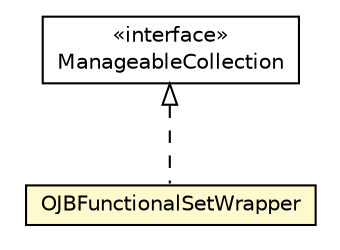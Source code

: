 #!/usr/local/bin/dot
#
# Class diagram 
# Generated by UMLGraph version 5.1 (http://www.umlgraph.org/)
#

digraph G {
	edge [fontname="Helvetica",fontsize=10,labelfontname="Helvetica",labelfontsize=10];
	node [fontname="Helvetica",fontsize=10,shape=plaintext];
	nodesep=0.25;
	ranksep=0.5;
	// pt.ist.fenixframework.backend.jvstmojb.ojb.OJBFunctionalSetWrapper
	c127488 [label=<<table title="pt.ist.fenixframework.backend.jvstmojb.ojb.OJBFunctionalSetWrapper" border="0" cellborder="1" cellspacing="0" cellpadding="2" port="p" bgcolor="lemonChiffon" href="./OJBFunctionalSetWrapper.html">
		<tr><td><table border="0" cellspacing="0" cellpadding="1">
<tr><td align="center" balign="center"> OJBFunctionalSetWrapper </td></tr>
		</table></td></tr>
		</table>>, fontname="Helvetica", fontcolor="black", fontsize=10.0];
	//pt.ist.fenixframework.backend.jvstmojb.ojb.OJBFunctionalSetWrapper implements org.apache.ojb.broker.ManageableCollection
	c127548:p -> c127488:p [dir=back,arrowtail=empty,style=dashed];
	// org.apache.ojb.broker.ManageableCollection
	c127548 [label=<<table title="org.apache.ojb.broker.ManageableCollection" border="0" cellborder="1" cellspacing="0" cellpadding="2" port="p" href="http://java.sun.com/j2se/1.4.2/docs/api/org/apache/ojb/broker/ManageableCollection.html">
		<tr><td><table border="0" cellspacing="0" cellpadding="1">
<tr><td align="center" balign="center"> &#171;interface&#187; </td></tr>
<tr><td align="center" balign="center"> ManageableCollection </td></tr>
		</table></td></tr>
		</table>>, fontname="Helvetica", fontcolor="black", fontsize=10.0];
}

